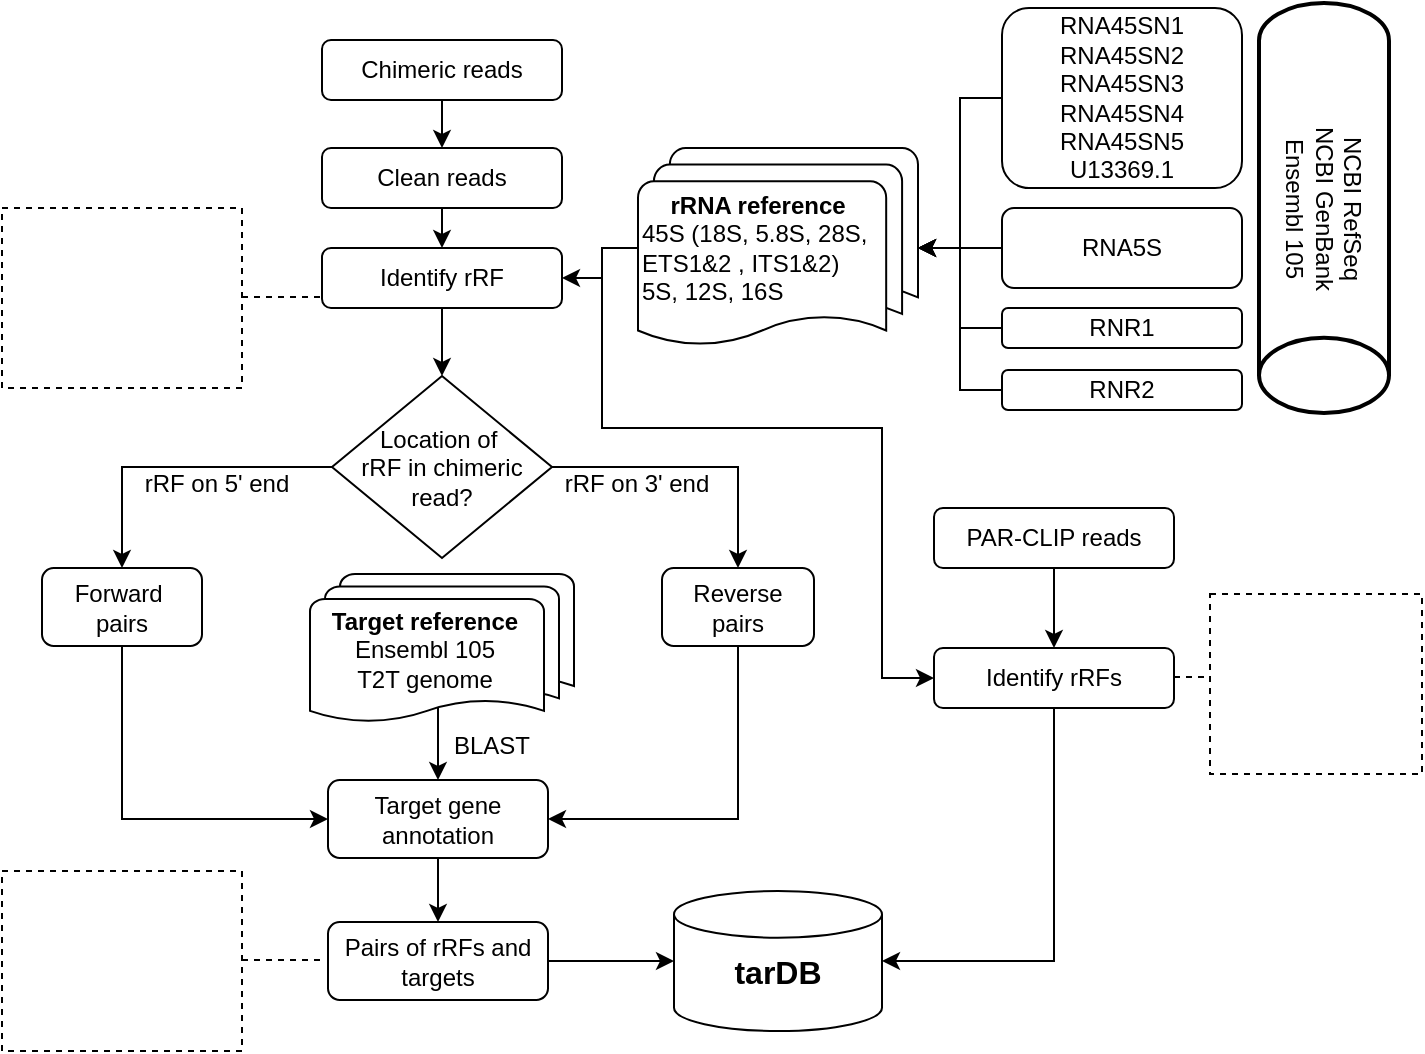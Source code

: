 <mxfile version="24.6.5" type="github">
  <diagram id="C5RBs43oDa-KdzZeNtuy" name="Page-1">
    <mxGraphModel dx="1434" dy="804" grid="1" gridSize="10" guides="1" tooltips="1" connect="1" arrows="1" fold="1" page="1" pageScale="1" pageWidth="827" pageHeight="1169" math="0" shadow="0">
      <root>
        <mxCell id="WIyWlLk6GJQsqaUBKTNV-0" />
        <mxCell id="WIyWlLk6GJQsqaUBKTNV-1" parent="WIyWlLk6GJQsqaUBKTNV-0" />
        <mxCell id="wNc2BLArGMdvXnaqNQws-28" style="edgeStyle=orthogonalEdgeStyle;rounded=0;orthogonalLoop=1;jettySize=auto;html=1;exitX=0.5;exitY=1;exitDx=0;exitDy=0;" edge="1" parent="WIyWlLk6GJQsqaUBKTNV-1" source="WIyWlLk6GJQsqaUBKTNV-3" target="wNc2BLArGMdvXnaqNQws-1">
          <mxGeometry relative="1" as="geometry" />
        </mxCell>
        <mxCell id="WIyWlLk6GJQsqaUBKTNV-3" value="Chimeric reads" style="rounded=1;whiteSpace=wrap;html=1;fontSize=12;glass=0;strokeWidth=1;shadow=0;" parent="WIyWlLk6GJQsqaUBKTNV-1" vertex="1">
          <mxGeometry x="200" y="56" width="120" height="30" as="geometry" />
        </mxCell>
        <mxCell id="wNc2BLArGMdvXnaqNQws-27" style="edgeStyle=orthogonalEdgeStyle;rounded=0;orthogonalLoop=1;jettySize=auto;html=1;exitX=0.5;exitY=1;exitDx=0;exitDy=0;entryX=0.5;entryY=0;entryDx=0;entryDy=0;" edge="1" parent="WIyWlLk6GJQsqaUBKTNV-1" source="wNc2BLArGMdvXnaqNQws-1" target="wNc2BLArGMdvXnaqNQws-24">
          <mxGeometry relative="1" as="geometry" />
        </mxCell>
        <mxCell id="wNc2BLArGMdvXnaqNQws-1" value="Clean reads" style="rounded=1;whiteSpace=wrap;html=1;fontSize=12;glass=0;strokeWidth=1;shadow=0;" vertex="1" parent="WIyWlLk6GJQsqaUBKTNV-1">
          <mxGeometry x="200" y="110" width="120" height="30" as="geometry" />
        </mxCell>
        <mxCell id="wNc2BLArGMdvXnaqNQws-19" style="edgeStyle=orthogonalEdgeStyle;rounded=0;orthogonalLoop=1;jettySize=auto;html=1;exitX=0;exitY=0.5;exitDx=0;exitDy=0;entryX=1;entryY=0.5;entryDx=0;entryDy=0;" edge="1" parent="WIyWlLk6GJQsqaUBKTNV-1" source="wNc2BLArGMdvXnaqNQws-6" target="wNc2BLArGMdvXnaqNQws-13">
          <mxGeometry relative="1" as="geometry" />
        </mxCell>
        <mxCell id="wNc2BLArGMdvXnaqNQws-6" value="RNA45SN1&lt;br&gt;&lt;div&gt;RNA45SN2&lt;br&gt;&lt;/div&gt;&lt;div&gt;RNA45SN3&lt;br&gt;&lt;/div&gt;&lt;div&gt;RNA45SN4&lt;br&gt;&lt;/div&gt;&lt;div&gt;RNA45SN5&lt;br&gt;&lt;/div&gt;&lt;div&gt;U13369.1&lt;/div&gt;" style="rounded=1;whiteSpace=wrap;html=1;" vertex="1" parent="WIyWlLk6GJQsqaUBKTNV-1">
          <mxGeometry x="540" y="40" width="120" height="90" as="geometry" />
        </mxCell>
        <mxCell id="wNc2BLArGMdvXnaqNQws-21" style="edgeStyle=orthogonalEdgeStyle;rounded=0;orthogonalLoop=1;jettySize=auto;html=1;exitX=0;exitY=0.5;exitDx=0;exitDy=0;entryX=1;entryY=0.5;entryDx=0;entryDy=0;" edge="1" parent="WIyWlLk6GJQsqaUBKTNV-1" source="wNc2BLArGMdvXnaqNQws-8" target="wNc2BLArGMdvXnaqNQws-13">
          <mxGeometry relative="1" as="geometry">
            <mxPoint x="506" y="140" as="targetPoint" />
          </mxGeometry>
        </mxCell>
        <mxCell id="wNc2BLArGMdvXnaqNQws-8" value="RNR1" style="rounded=1;whiteSpace=wrap;html=1;" vertex="1" parent="WIyWlLk6GJQsqaUBKTNV-1">
          <mxGeometry x="540" y="190" width="120" height="20" as="geometry" />
        </mxCell>
        <mxCell id="wNc2BLArGMdvXnaqNQws-22" style="edgeStyle=orthogonalEdgeStyle;rounded=0;orthogonalLoop=1;jettySize=auto;html=1;exitX=0;exitY=0.5;exitDx=0;exitDy=0;entryX=1;entryY=0.5;entryDx=0;entryDy=0;" edge="1" parent="WIyWlLk6GJQsqaUBKTNV-1" source="wNc2BLArGMdvXnaqNQws-9" target="wNc2BLArGMdvXnaqNQws-13">
          <mxGeometry relative="1" as="geometry">
            <mxPoint x="506" y="130" as="targetPoint" />
          </mxGeometry>
        </mxCell>
        <mxCell id="wNc2BLArGMdvXnaqNQws-9" value="RNR2" style="rounded=1;whiteSpace=wrap;html=1;" vertex="1" parent="WIyWlLk6GJQsqaUBKTNV-1">
          <mxGeometry x="540" y="221" width="120" height="20" as="geometry" />
        </mxCell>
        <mxCell id="wNc2BLArGMdvXnaqNQws-57" style="edgeStyle=orthogonalEdgeStyle;rounded=0;orthogonalLoop=1;jettySize=auto;html=1;exitX=0;exitY=0.5;exitDx=0;exitDy=0;exitPerimeter=0;entryX=1;entryY=0.5;entryDx=0;entryDy=0;" edge="1" parent="WIyWlLk6GJQsqaUBKTNV-1" source="wNc2BLArGMdvXnaqNQws-13" target="wNc2BLArGMdvXnaqNQws-24">
          <mxGeometry relative="1" as="geometry">
            <mxPoint x="330" y="200" as="targetPoint" />
            <Array as="points">
              <mxPoint x="340" y="160" />
              <mxPoint x="340" y="175" />
            </Array>
          </mxGeometry>
        </mxCell>
        <mxCell id="wNc2BLArGMdvXnaqNQws-79" style="edgeStyle=orthogonalEdgeStyle;rounded=0;orthogonalLoop=1;jettySize=auto;html=1;exitX=0;exitY=0.5;exitDx=0;exitDy=0;exitPerimeter=0;entryX=0;entryY=0.5;entryDx=0;entryDy=0;" edge="1" parent="WIyWlLk6GJQsqaUBKTNV-1" source="wNc2BLArGMdvXnaqNQws-13" target="wNc2BLArGMdvXnaqNQws-77">
          <mxGeometry relative="1" as="geometry">
            <mxPoint x="470" y="280" as="sourcePoint" />
            <mxPoint x="570" y="340" as="targetPoint" />
            <Array as="points">
              <mxPoint x="340" y="160" />
              <mxPoint x="340" y="250" />
              <mxPoint x="480" y="250" />
              <mxPoint x="480" y="375" />
            </Array>
          </mxGeometry>
        </mxCell>
        <mxCell id="wNc2BLArGMdvXnaqNQws-13" value="&lt;div style=&quot;text-align: center;&quot;&gt;&lt;b&gt;rRNA reference&lt;/b&gt;&lt;/div&gt;45S (18S,&amp;nbsp;5.8S,&amp;nbsp;28S,&amp;nbsp;&lt;div&gt;ETS1&amp;amp;2 , ITS1&amp;amp;2)&lt;br&gt;5S,&amp;nbsp;12S,&amp;nbsp;16S&lt;/div&gt;" style="strokeWidth=1;html=1;shape=mxgraph.flowchart.multi-document;whiteSpace=wrap;align=left;" vertex="1" parent="WIyWlLk6GJQsqaUBKTNV-1">
          <mxGeometry x="358" y="110" width="140" height="100" as="geometry" />
        </mxCell>
        <mxCell id="wNc2BLArGMdvXnaqNQws-23" style="edgeStyle=orthogonalEdgeStyle;rounded=0;orthogonalLoop=1;jettySize=auto;html=1;exitX=0;exitY=0.5;exitDx=0;exitDy=0;entryX=1;entryY=0.5;entryDx=0;entryDy=0;" edge="1" parent="WIyWlLk6GJQsqaUBKTNV-1" source="wNc2BLArGMdvXnaqNQws-18" target="wNc2BLArGMdvXnaqNQws-13">
          <mxGeometry relative="1" as="geometry" />
        </mxCell>
        <mxCell id="wNc2BLArGMdvXnaqNQws-18" value="RNA5S" style="rounded=1;whiteSpace=wrap;html=1;" vertex="1" parent="WIyWlLk6GJQsqaUBKTNV-1">
          <mxGeometry x="540" y="140" width="120" height="40" as="geometry" />
        </mxCell>
        <mxCell id="wNc2BLArGMdvXnaqNQws-34" style="edgeStyle=orthogonalEdgeStyle;rounded=0;orthogonalLoop=1;jettySize=auto;html=1;exitX=0.5;exitY=1;exitDx=0;exitDy=0;" edge="1" parent="WIyWlLk6GJQsqaUBKTNV-1" source="wNc2BLArGMdvXnaqNQws-24" target="wNc2BLArGMdvXnaqNQws-32">
          <mxGeometry relative="1" as="geometry" />
        </mxCell>
        <mxCell id="wNc2BLArGMdvXnaqNQws-24" value="Identify rRF" style="rounded=1;whiteSpace=wrap;html=1;fontSize=12;glass=0;strokeWidth=1;shadow=0;" vertex="1" parent="WIyWlLk6GJQsqaUBKTNV-1">
          <mxGeometry x="200" y="160" width="120" height="30" as="geometry" />
        </mxCell>
        <mxCell id="wNc2BLArGMdvXnaqNQws-37" style="edgeStyle=orthogonalEdgeStyle;rounded=0;orthogonalLoop=1;jettySize=auto;html=1;exitX=1;exitY=0.5;exitDx=0;exitDy=0;entryX=0.5;entryY=0;entryDx=0;entryDy=0;" edge="1" parent="WIyWlLk6GJQsqaUBKTNV-1" source="wNc2BLArGMdvXnaqNQws-32" target="wNc2BLArGMdvXnaqNQws-35">
          <mxGeometry relative="1" as="geometry" />
        </mxCell>
        <mxCell id="wNc2BLArGMdvXnaqNQws-38" style="edgeStyle=orthogonalEdgeStyle;rounded=0;orthogonalLoop=1;jettySize=auto;html=1;exitX=0;exitY=0.5;exitDx=0;exitDy=0;entryX=0.5;entryY=0;entryDx=0;entryDy=0;" edge="1" parent="WIyWlLk6GJQsqaUBKTNV-1" source="wNc2BLArGMdvXnaqNQws-32" target="wNc2BLArGMdvXnaqNQws-36">
          <mxGeometry relative="1" as="geometry" />
        </mxCell>
        <mxCell id="wNc2BLArGMdvXnaqNQws-32" value="Location of&amp;nbsp;&lt;div&gt;rRF in chimeric read?&lt;/div&gt;" style="rhombus;whiteSpace=wrap;html=1;" vertex="1" parent="WIyWlLk6GJQsqaUBKTNV-1">
          <mxGeometry x="205" y="224" width="110" height="91" as="geometry" />
        </mxCell>
        <mxCell id="wNc2BLArGMdvXnaqNQws-65" style="edgeStyle=orthogonalEdgeStyle;rounded=0;orthogonalLoop=1;jettySize=auto;html=1;exitX=0.5;exitY=1;exitDx=0;exitDy=0;entryX=1;entryY=0.5;entryDx=0;entryDy=0;" edge="1" parent="WIyWlLk6GJQsqaUBKTNV-1" source="wNc2BLArGMdvXnaqNQws-35" target="wNc2BLArGMdvXnaqNQws-63">
          <mxGeometry relative="1" as="geometry" />
        </mxCell>
        <mxCell id="wNc2BLArGMdvXnaqNQws-35" value="Reverse&lt;div&gt;pairs&lt;br&gt;&lt;/div&gt;" style="rounded=1;whiteSpace=wrap;html=1;" vertex="1" parent="WIyWlLk6GJQsqaUBKTNV-1">
          <mxGeometry x="370" y="320" width="76" height="39" as="geometry" />
        </mxCell>
        <mxCell id="wNc2BLArGMdvXnaqNQws-64" style="edgeStyle=orthogonalEdgeStyle;rounded=0;orthogonalLoop=1;jettySize=auto;html=1;exitX=0.5;exitY=1;exitDx=0;exitDy=0;entryX=0;entryY=0.5;entryDx=0;entryDy=0;" edge="1" parent="WIyWlLk6GJQsqaUBKTNV-1" source="wNc2BLArGMdvXnaqNQws-36" target="wNc2BLArGMdvXnaqNQws-63">
          <mxGeometry relative="1" as="geometry" />
        </mxCell>
        <mxCell id="wNc2BLArGMdvXnaqNQws-36" value="Forward&amp;nbsp;&lt;div&gt;pairs&lt;/div&gt;" style="rounded=1;whiteSpace=wrap;html=1;" vertex="1" parent="WIyWlLk6GJQsqaUBKTNV-1">
          <mxGeometry x="60" y="320" width="80" height="39" as="geometry" />
        </mxCell>
        <mxCell id="wNc2BLArGMdvXnaqNQws-46" value="NCBI RefSeq&lt;div&gt;NCBI GenBank&lt;/div&gt;&lt;div&gt;Ensembl 105&lt;/div&gt;" style="strokeWidth=2;html=1;shape=mxgraph.flowchart.direct_data;whiteSpace=wrap;rotation=90;horizontal=1;" vertex="1" parent="WIyWlLk6GJQsqaUBKTNV-1">
          <mxGeometry x="598.5" y="107.5" width="205" height="65" as="geometry" />
        </mxCell>
        <mxCell id="wNc2BLArGMdvXnaqNQws-60" value="" style="endArrow=none;dashed=1;html=1;rounded=0;" edge="1" parent="WIyWlLk6GJQsqaUBKTNV-1">
          <mxGeometry width="50" height="50" relative="1" as="geometry">
            <mxPoint x="160" y="184.5" as="sourcePoint" />
            <mxPoint x="200" y="184.5" as="targetPoint" />
          </mxGeometry>
        </mxCell>
        <mxCell id="wNc2BLArGMdvXnaqNQws-61" value="" style="rounded=0;whiteSpace=wrap;html=1;dashed=1;" vertex="1" parent="WIyWlLk6GJQsqaUBKTNV-1">
          <mxGeometry x="40" y="140" width="120" height="90" as="geometry" />
        </mxCell>
        <mxCell id="wNc2BLArGMdvXnaqNQws-66" style="edgeStyle=orthogonalEdgeStyle;rounded=0;orthogonalLoop=1;jettySize=auto;html=1;exitX=0.5;exitY=0.88;exitDx=0;exitDy=0;exitPerimeter=0;entryX=0.5;entryY=0;entryDx=0;entryDy=0;" edge="1" parent="WIyWlLk6GJQsqaUBKTNV-1" source="wNc2BLArGMdvXnaqNQws-62" target="wNc2BLArGMdvXnaqNQws-63">
          <mxGeometry relative="1" as="geometry" />
        </mxCell>
        <mxCell id="wNc2BLArGMdvXnaqNQws-62" value="&lt;div style=&quot;&quot;&gt;&lt;div style=&quot;&quot;&gt;&lt;b&gt;Target reference&lt;/b&gt;&lt;/div&gt;&lt;div&gt;Ensembl 105&lt;/div&gt;&lt;div&gt;T2T genome&lt;/div&gt;&lt;/div&gt;" style="strokeWidth=1;html=1;shape=mxgraph.flowchart.multi-document;whiteSpace=wrap;align=center;textDirection=ltr;spacing=0;spacingLeft=-17;" vertex="1" parent="WIyWlLk6GJQsqaUBKTNV-1">
          <mxGeometry x="194" y="323" width="132" height="75" as="geometry" />
        </mxCell>
        <mxCell id="wNc2BLArGMdvXnaqNQws-84" value="" style="edgeStyle=orthogonalEdgeStyle;rounded=0;orthogonalLoop=1;jettySize=auto;html=1;" edge="1" parent="WIyWlLk6GJQsqaUBKTNV-1" source="wNc2BLArGMdvXnaqNQws-63" target="wNc2BLArGMdvXnaqNQws-82">
          <mxGeometry relative="1" as="geometry" />
        </mxCell>
        <mxCell id="wNc2BLArGMdvXnaqNQws-63" value="Target gene annotation" style="rounded=1;whiteSpace=wrap;html=1;" vertex="1" parent="WIyWlLk6GJQsqaUBKTNV-1">
          <mxGeometry x="203" y="426" width="110" height="39" as="geometry" />
        </mxCell>
        <mxCell id="wNc2BLArGMdvXnaqNQws-67" value="rRF on 5&#39; end" style="text;html=1;align=center;verticalAlign=middle;whiteSpace=wrap;rounded=0;" vertex="1" parent="WIyWlLk6GJQsqaUBKTNV-1">
          <mxGeometry x="105" y="263" width="85" height="30" as="geometry" />
        </mxCell>
        <mxCell id="wNc2BLArGMdvXnaqNQws-71" value="BLAST" style="text;html=1;align=left;verticalAlign=middle;whiteSpace=wrap;rounded=0;" vertex="1" parent="WIyWlLk6GJQsqaUBKTNV-1">
          <mxGeometry x="264" y="394" width="46" height="30" as="geometry" />
        </mxCell>
        <mxCell id="wNc2BLArGMdvXnaqNQws-78" style="edgeStyle=orthogonalEdgeStyle;rounded=0;orthogonalLoop=1;jettySize=auto;html=1;exitX=0.5;exitY=1;exitDx=0;exitDy=0;entryX=0.5;entryY=0;entryDx=0;entryDy=0;" edge="1" parent="WIyWlLk6GJQsqaUBKTNV-1" source="wNc2BLArGMdvXnaqNQws-76" target="wNc2BLArGMdvXnaqNQws-77">
          <mxGeometry relative="1" as="geometry" />
        </mxCell>
        <mxCell id="wNc2BLArGMdvXnaqNQws-76" value="PAR-CLIP reads" style="rounded=1;whiteSpace=wrap;html=1;fontSize=12;glass=0;strokeWidth=1;shadow=0;" vertex="1" parent="WIyWlLk6GJQsqaUBKTNV-1">
          <mxGeometry x="506" y="290" width="120" height="30" as="geometry" />
        </mxCell>
        <mxCell id="wNc2BLArGMdvXnaqNQws-77" value="Identify rRFs" style="rounded=1;whiteSpace=wrap;html=1;fontSize=12;glass=0;strokeWidth=1;shadow=0;" vertex="1" parent="WIyWlLk6GJQsqaUBKTNV-1">
          <mxGeometry x="506" y="360" width="120" height="30" as="geometry" />
        </mxCell>
        <mxCell id="wNc2BLArGMdvXnaqNQws-81" value="&lt;b&gt;&lt;font style=&quot;font-size: 16px;&quot;&gt;tarDB&lt;/font&gt;&lt;/b&gt;" style="strokeWidth=1;html=1;shape=mxgraph.flowchart.database;whiteSpace=wrap;spacing=0;spacingTop=10;" vertex="1" parent="WIyWlLk6GJQsqaUBKTNV-1">
          <mxGeometry x="376" y="481.5" width="104" height="70" as="geometry" />
        </mxCell>
        <mxCell id="wNc2BLArGMdvXnaqNQws-90" value="" style="edgeStyle=orthogonalEdgeStyle;rounded=0;orthogonalLoop=1;jettySize=auto;html=1;" edge="1" parent="WIyWlLk6GJQsqaUBKTNV-1" source="wNc2BLArGMdvXnaqNQws-82" target="wNc2BLArGMdvXnaqNQws-81">
          <mxGeometry relative="1" as="geometry" />
        </mxCell>
        <mxCell id="wNc2BLArGMdvXnaqNQws-82" value="Pairs of rRFs and targets" style="rounded=1;whiteSpace=wrap;html=1;" vertex="1" parent="WIyWlLk6GJQsqaUBKTNV-1">
          <mxGeometry x="203" y="497" width="110" height="39" as="geometry" />
        </mxCell>
        <mxCell id="wNc2BLArGMdvXnaqNQws-87" value="" style="endArrow=none;dashed=1;html=1;rounded=0;" edge="1" parent="WIyWlLk6GJQsqaUBKTNV-1">
          <mxGeometry width="50" height="50" relative="1" as="geometry">
            <mxPoint x="626" y="374.5" as="sourcePoint" />
            <mxPoint x="666" y="374.5" as="targetPoint" />
          </mxGeometry>
        </mxCell>
        <mxCell id="wNc2BLArGMdvXnaqNQws-88" value="" style="rounded=0;whiteSpace=wrap;html=1;dashed=1;" vertex="1" parent="WIyWlLk6GJQsqaUBKTNV-1">
          <mxGeometry x="644" y="333" width="106" height="90" as="geometry" />
        </mxCell>
        <mxCell id="wNc2BLArGMdvXnaqNQws-91" style="edgeStyle=orthogonalEdgeStyle;rounded=0;orthogonalLoop=1;jettySize=auto;html=1;entryX=1;entryY=0.5;entryDx=0;entryDy=0;entryPerimeter=0;exitX=0.5;exitY=1;exitDx=0;exitDy=0;" edge="1" parent="WIyWlLk6GJQsqaUBKTNV-1" source="wNc2BLArGMdvXnaqNQws-77" target="wNc2BLArGMdvXnaqNQws-81">
          <mxGeometry relative="1" as="geometry" />
        </mxCell>
        <mxCell id="wNc2BLArGMdvXnaqNQws-92" value="rRF on 3&#39; end" style="text;html=1;align=center;verticalAlign=middle;whiteSpace=wrap;rounded=0;" vertex="1" parent="WIyWlLk6GJQsqaUBKTNV-1">
          <mxGeometry x="315" y="263" width="85" height="30" as="geometry" />
        </mxCell>
        <mxCell id="wNc2BLArGMdvXnaqNQws-97" value="" style="endArrow=none;dashed=1;html=1;rounded=0;" edge="1" parent="WIyWlLk6GJQsqaUBKTNV-1">
          <mxGeometry width="50" height="50" relative="1" as="geometry">
            <mxPoint x="160" y="516" as="sourcePoint" />
            <mxPoint x="200" y="516" as="targetPoint" />
          </mxGeometry>
        </mxCell>
        <mxCell id="wNc2BLArGMdvXnaqNQws-98" value="" style="rounded=0;whiteSpace=wrap;html=1;dashed=1;" vertex="1" parent="WIyWlLk6GJQsqaUBKTNV-1">
          <mxGeometry x="40" y="471.5" width="120" height="90" as="geometry" />
        </mxCell>
      </root>
    </mxGraphModel>
  </diagram>
</mxfile>
